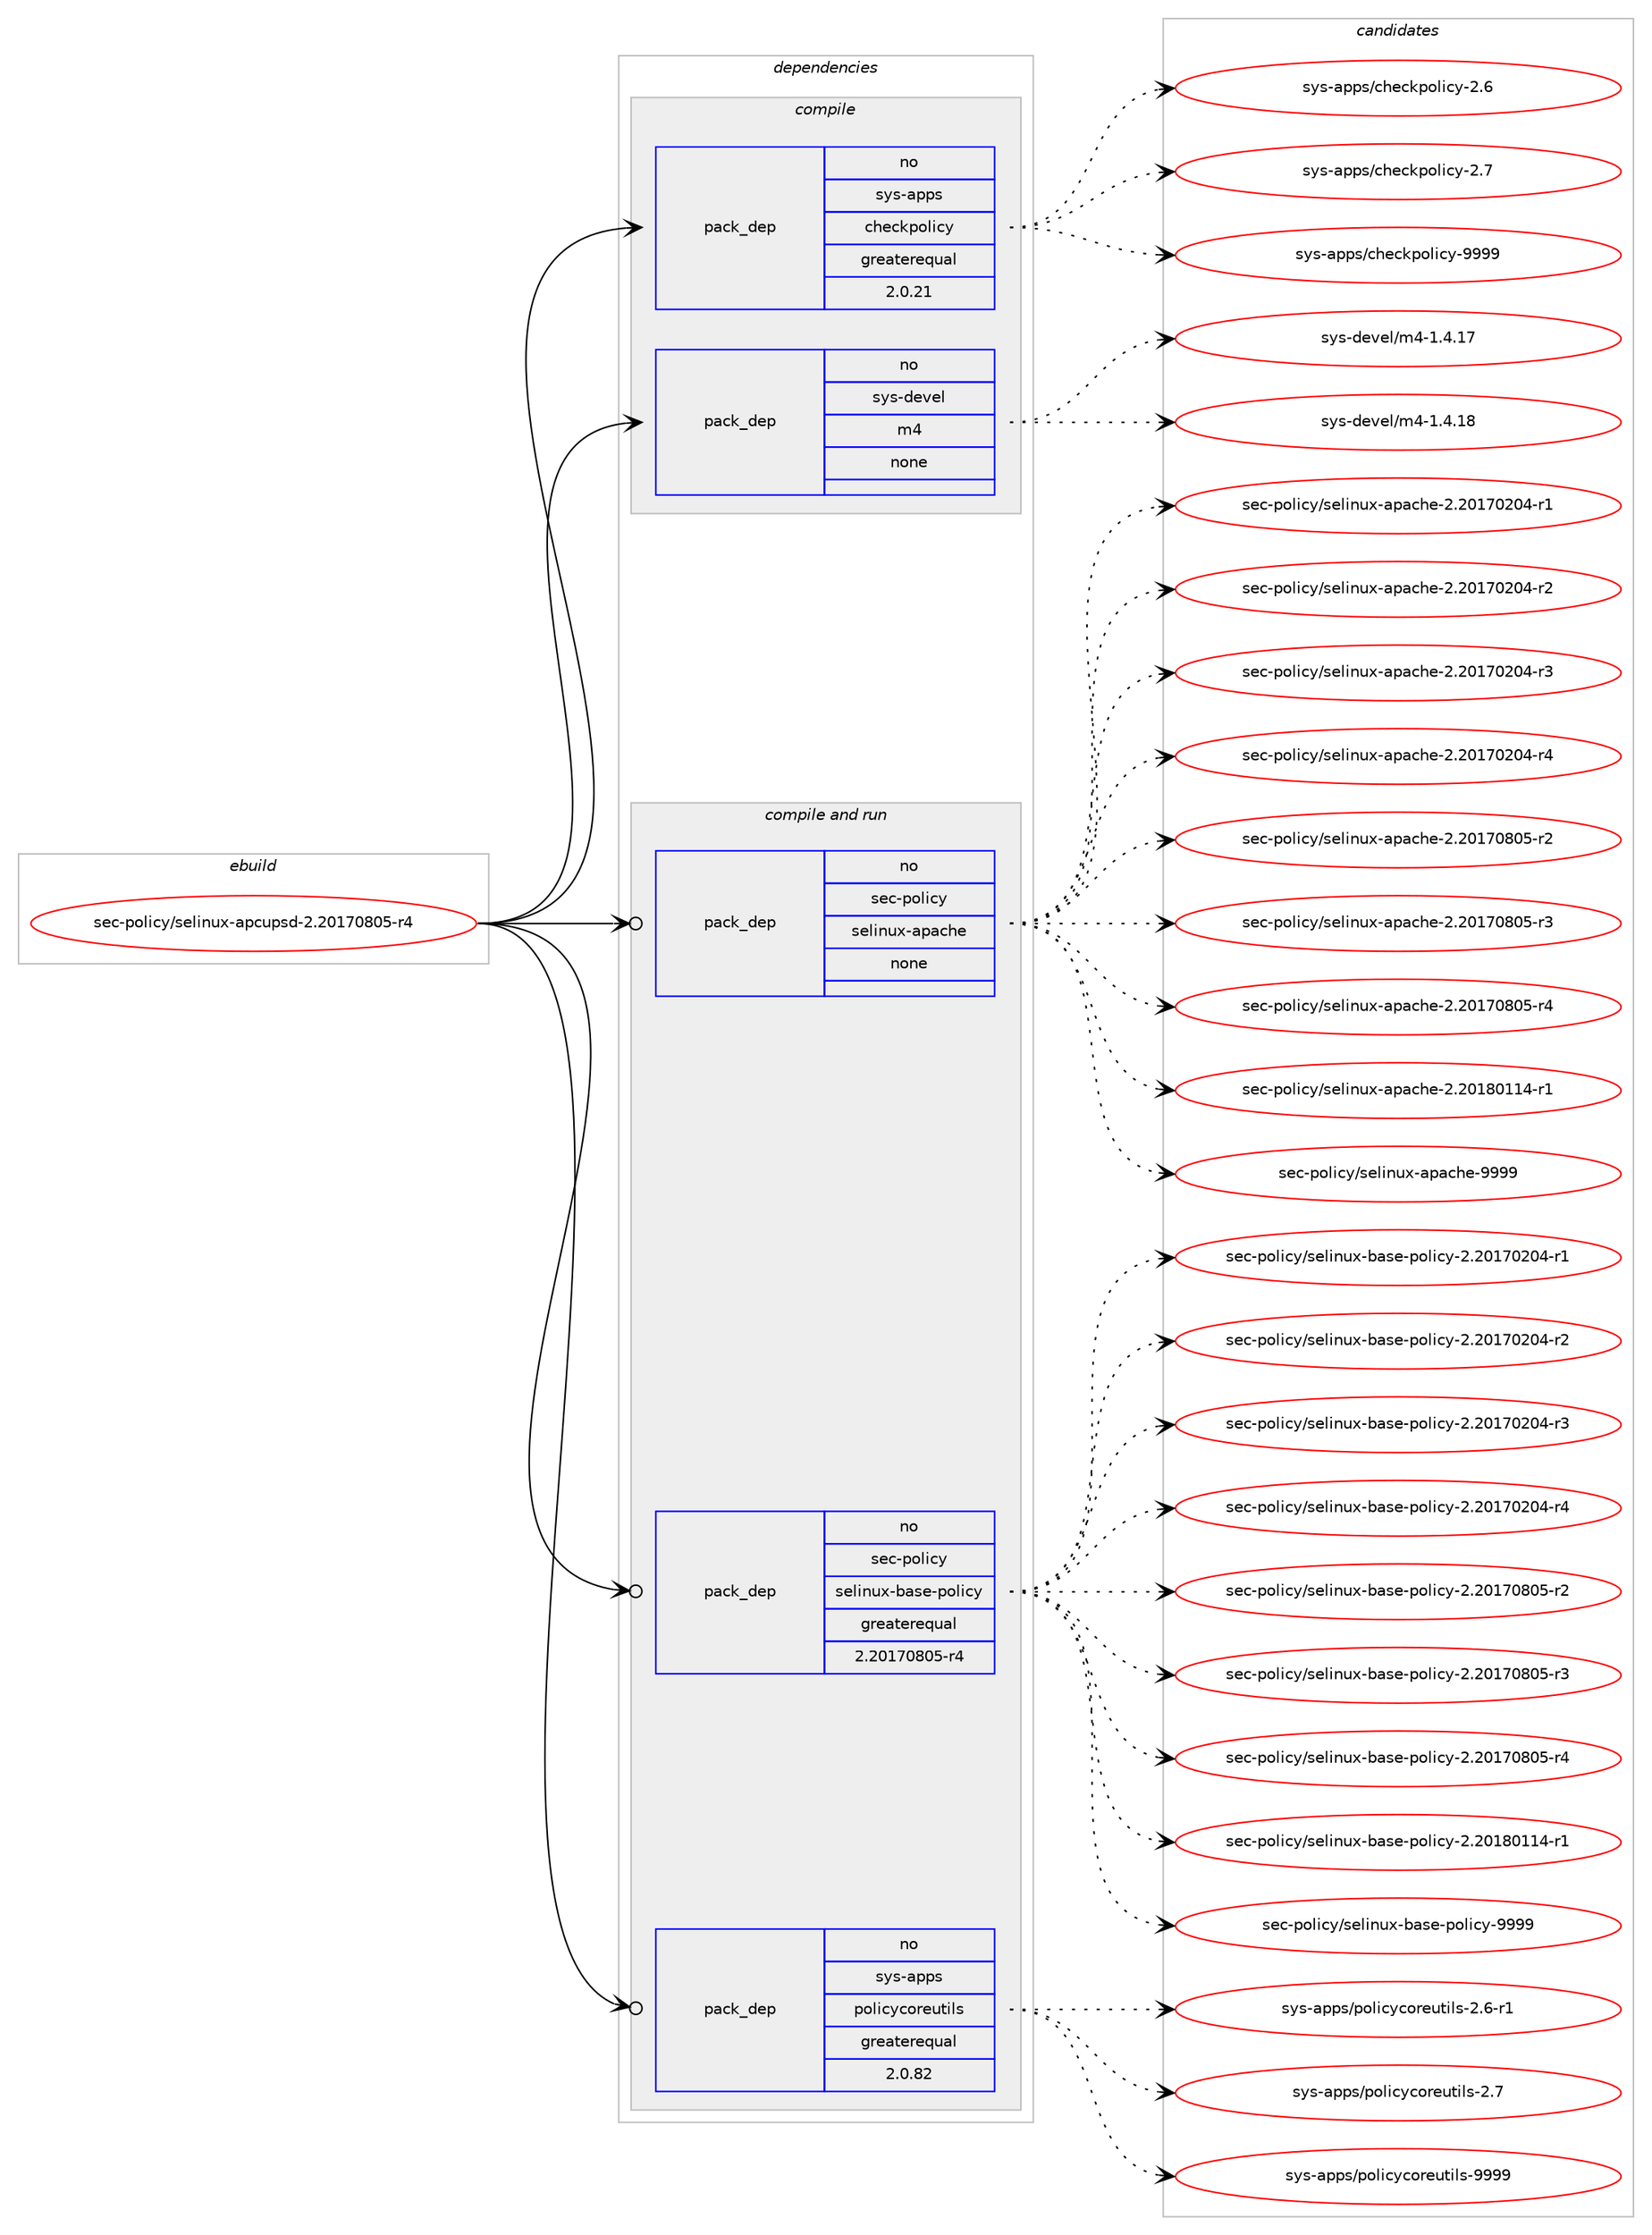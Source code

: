 digraph prolog {

# *************
# Graph options
# *************

newrank=true;
concentrate=true;
compound=true;
graph [rankdir=LR,fontname=Helvetica,fontsize=10,ranksep=1.5];#, ranksep=2.5, nodesep=0.2];
edge  [arrowhead=vee];
node  [fontname=Helvetica,fontsize=10];

# **********
# The ebuild
# **********

subgraph cluster_leftcol {
color=gray;
rank=same;
label=<<i>ebuild</i>>;
id [label="sec-policy/selinux-apcupsd-2.20170805-r4", color=red, width=4, href="../sec-policy/selinux-apcupsd-2.20170805-r4.svg"];
}

# ****************
# The dependencies
# ****************

subgraph cluster_midcol {
color=gray;
label=<<i>dependencies</i>>;
subgraph cluster_compile {
fillcolor="#eeeeee";
style=filled;
label=<<i>compile</i>>;
subgraph pack1141 {
dependency1563 [label=<<TABLE BORDER="0" CELLBORDER="1" CELLSPACING="0" CELLPADDING="4" WIDTH="220"><TR><TD ROWSPAN="6" CELLPADDING="30">pack_dep</TD></TR><TR><TD WIDTH="110">no</TD></TR><TR><TD>sys-apps</TD></TR><TR><TD>checkpolicy</TD></TR><TR><TD>greaterequal</TD></TR><TR><TD>2.0.21</TD></TR></TABLE>>, shape=none, color=blue];
}
id:e -> dependency1563:w [weight=20,style="solid",arrowhead="vee"];
subgraph pack1142 {
dependency1564 [label=<<TABLE BORDER="0" CELLBORDER="1" CELLSPACING="0" CELLPADDING="4" WIDTH="220"><TR><TD ROWSPAN="6" CELLPADDING="30">pack_dep</TD></TR><TR><TD WIDTH="110">no</TD></TR><TR><TD>sys-devel</TD></TR><TR><TD>m4</TD></TR><TR><TD>none</TD></TR><TR><TD></TD></TR></TABLE>>, shape=none, color=blue];
}
id:e -> dependency1564:w [weight=20,style="solid",arrowhead="vee"];
}
subgraph cluster_compileandrun {
fillcolor="#eeeeee";
style=filled;
label=<<i>compile and run</i>>;
subgraph pack1143 {
dependency1565 [label=<<TABLE BORDER="0" CELLBORDER="1" CELLSPACING="0" CELLPADDING="4" WIDTH="220"><TR><TD ROWSPAN="6" CELLPADDING="30">pack_dep</TD></TR><TR><TD WIDTH="110">no</TD></TR><TR><TD>sec-policy</TD></TR><TR><TD>selinux-apache</TD></TR><TR><TD>none</TD></TR><TR><TD></TD></TR></TABLE>>, shape=none, color=blue];
}
id:e -> dependency1565:w [weight=20,style="solid",arrowhead="odotvee"];
subgraph pack1144 {
dependency1566 [label=<<TABLE BORDER="0" CELLBORDER="1" CELLSPACING="0" CELLPADDING="4" WIDTH="220"><TR><TD ROWSPAN="6" CELLPADDING="30">pack_dep</TD></TR><TR><TD WIDTH="110">no</TD></TR><TR><TD>sec-policy</TD></TR><TR><TD>selinux-base-policy</TD></TR><TR><TD>greaterequal</TD></TR><TR><TD>2.20170805-r4</TD></TR></TABLE>>, shape=none, color=blue];
}
id:e -> dependency1566:w [weight=20,style="solid",arrowhead="odotvee"];
subgraph pack1145 {
dependency1567 [label=<<TABLE BORDER="0" CELLBORDER="1" CELLSPACING="0" CELLPADDING="4" WIDTH="220"><TR><TD ROWSPAN="6" CELLPADDING="30">pack_dep</TD></TR><TR><TD WIDTH="110">no</TD></TR><TR><TD>sys-apps</TD></TR><TR><TD>policycoreutils</TD></TR><TR><TD>greaterequal</TD></TR><TR><TD>2.0.82</TD></TR></TABLE>>, shape=none, color=blue];
}
id:e -> dependency1567:w [weight=20,style="solid",arrowhead="odotvee"];
}
subgraph cluster_run {
fillcolor="#eeeeee";
style=filled;
label=<<i>run</i>>;
}
}

# **************
# The candidates
# **************

subgraph cluster_choices {
rank=same;
color=gray;
label=<<i>candidates</i>>;

subgraph choice1141 {
color=black;
nodesep=1;
choice11512111545971121121154799104101991071121111081059912145504654 [label="sys-apps/checkpolicy-2.6", color=red, width=4,href="../sys-apps/checkpolicy-2.6.svg"];
choice11512111545971121121154799104101991071121111081059912145504655 [label="sys-apps/checkpolicy-2.7", color=red, width=4,href="../sys-apps/checkpolicy-2.7.svg"];
choice1151211154597112112115479910410199107112111108105991214557575757 [label="sys-apps/checkpolicy-9999", color=red, width=4,href="../sys-apps/checkpolicy-9999.svg"];
dependency1563:e -> choice11512111545971121121154799104101991071121111081059912145504654:w [style=dotted,weight="100"];
dependency1563:e -> choice11512111545971121121154799104101991071121111081059912145504655:w [style=dotted,weight="100"];
dependency1563:e -> choice1151211154597112112115479910410199107112111108105991214557575757:w [style=dotted,weight="100"];
}
subgraph choice1142 {
color=black;
nodesep=1;
choice11512111545100101118101108471095245494652464955 [label="sys-devel/m4-1.4.17", color=red, width=4,href="../sys-devel/m4-1.4.17.svg"];
choice11512111545100101118101108471095245494652464956 [label="sys-devel/m4-1.4.18", color=red, width=4,href="../sys-devel/m4-1.4.18.svg"];
dependency1564:e -> choice11512111545100101118101108471095245494652464955:w [style=dotted,weight="100"];
dependency1564:e -> choice11512111545100101118101108471095245494652464956:w [style=dotted,weight="100"];
}
subgraph choice1143 {
color=black;
nodesep=1;
choice115101994511211110810599121471151011081051101171204597112979910410145504650484955485048524511449 [label="sec-policy/selinux-apache-2.20170204-r1", color=red, width=4,href="../sec-policy/selinux-apache-2.20170204-r1.svg"];
choice115101994511211110810599121471151011081051101171204597112979910410145504650484955485048524511450 [label="sec-policy/selinux-apache-2.20170204-r2", color=red, width=4,href="../sec-policy/selinux-apache-2.20170204-r2.svg"];
choice115101994511211110810599121471151011081051101171204597112979910410145504650484955485048524511451 [label="sec-policy/selinux-apache-2.20170204-r3", color=red, width=4,href="../sec-policy/selinux-apache-2.20170204-r3.svg"];
choice115101994511211110810599121471151011081051101171204597112979910410145504650484955485048524511452 [label="sec-policy/selinux-apache-2.20170204-r4", color=red, width=4,href="../sec-policy/selinux-apache-2.20170204-r4.svg"];
choice115101994511211110810599121471151011081051101171204597112979910410145504650484955485648534511450 [label="sec-policy/selinux-apache-2.20170805-r2", color=red, width=4,href="../sec-policy/selinux-apache-2.20170805-r2.svg"];
choice115101994511211110810599121471151011081051101171204597112979910410145504650484955485648534511451 [label="sec-policy/selinux-apache-2.20170805-r3", color=red, width=4,href="../sec-policy/selinux-apache-2.20170805-r3.svg"];
choice115101994511211110810599121471151011081051101171204597112979910410145504650484955485648534511452 [label="sec-policy/selinux-apache-2.20170805-r4", color=red, width=4,href="../sec-policy/selinux-apache-2.20170805-r4.svg"];
choice115101994511211110810599121471151011081051101171204597112979910410145504650484956484949524511449 [label="sec-policy/selinux-apache-2.20180114-r1", color=red, width=4,href="../sec-policy/selinux-apache-2.20180114-r1.svg"];
choice11510199451121111081059912147115101108105110117120459711297991041014557575757 [label="sec-policy/selinux-apache-9999", color=red, width=4,href="../sec-policy/selinux-apache-9999.svg"];
dependency1565:e -> choice115101994511211110810599121471151011081051101171204597112979910410145504650484955485048524511449:w [style=dotted,weight="100"];
dependency1565:e -> choice115101994511211110810599121471151011081051101171204597112979910410145504650484955485048524511450:w [style=dotted,weight="100"];
dependency1565:e -> choice115101994511211110810599121471151011081051101171204597112979910410145504650484955485048524511451:w [style=dotted,weight="100"];
dependency1565:e -> choice115101994511211110810599121471151011081051101171204597112979910410145504650484955485048524511452:w [style=dotted,weight="100"];
dependency1565:e -> choice115101994511211110810599121471151011081051101171204597112979910410145504650484955485648534511450:w [style=dotted,weight="100"];
dependency1565:e -> choice115101994511211110810599121471151011081051101171204597112979910410145504650484955485648534511451:w [style=dotted,weight="100"];
dependency1565:e -> choice115101994511211110810599121471151011081051101171204597112979910410145504650484955485648534511452:w [style=dotted,weight="100"];
dependency1565:e -> choice115101994511211110810599121471151011081051101171204597112979910410145504650484956484949524511449:w [style=dotted,weight="100"];
dependency1565:e -> choice11510199451121111081059912147115101108105110117120459711297991041014557575757:w [style=dotted,weight="100"];
}
subgraph choice1144 {
color=black;
nodesep=1;
choice11510199451121111081059912147115101108105110117120459897115101451121111081059912145504650484955485048524511449 [label="sec-policy/selinux-base-policy-2.20170204-r1", color=red, width=4,href="../sec-policy/selinux-base-policy-2.20170204-r1.svg"];
choice11510199451121111081059912147115101108105110117120459897115101451121111081059912145504650484955485048524511450 [label="sec-policy/selinux-base-policy-2.20170204-r2", color=red, width=4,href="../sec-policy/selinux-base-policy-2.20170204-r2.svg"];
choice11510199451121111081059912147115101108105110117120459897115101451121111081059912145504650484955485048524511451 [label="sec-policy/selinux-base-policy-2.20170204-r3", color=red, width=4,href="../sec-policy/selinux-base-policy-2.20170204-r3.svg"];
choice11510199451121111081059912147115101108105110117120459897115101451121111081059912145504650484955485048524511452 [label="sec-policy/selinux-base-policy-2.20170204-r4", color=red, width=4,href="../sec-policy/selinux-base-policy-2.20170204-r4.svg"];
choice11510199451121111081059912147115101108105110117120459897115101451121111081059912145504650484955485648534511450 [label="sec-policy/selinux-base-policy-2.20170805-r2", color=red, width=4,href="../sec-policy/selinux-base-policy-2.20170805-r2.svg"];
choice11510199451121111081059912147115101108105110117120459897115101451121111081059912145504650484955485648534511451 [label="sec-policy/selinux-base-policy-2.20170805-r3", color=red, width=4,href="../sec-policy/selinux-base-policy-2.20170805-r3.svg"];
choice11510199451121111081059912147115101108105110117120459897115101451121111081059912145504650484955485648534511452 [label="sec-policy/selinux-base-policy-2.20170805-r4", color=red, width=4,href="../sec-policy/selinux-base-policy-2.20170805-r4.svg"];
choice11510199451121111081059912147115101108105110117120459897115101451121111081059912145504650484956484949524511449 [label="sec-policy/selinux-base-policy-2.20180114-r1", color=red, width=4,href="../sec-policy/selinux-base-policy-2.20180114-r1.svg"];
choice1151019945112111108105991214711510110810511011712045989711510145112111108105991214557575757 [label="sec-policy/selinux-base-policy-9999", color=red, width=4,href="../sec-policy/selinux-base-policy-9999.svg"];
dependency1566:e -> choice11510199451121111081059912147115101108105110117120459897115101451121111081059912145504650484955485048524511449:w [style=dotted,weight="100"];
dependency1566:e -> choice11510199451121111081059912147115101108105110117120459897115101451121111081059912145504650484955485048524511450:w [style=dotted,weight="100"];
dependency1566:e -> choice11510199451121111081059912147115101108105110117120459897115101451121111081059912145504650484955485048524511451:w [style=dotted,weight="100"];
dependency1566:e -> choice11510199451121111081059912147115101108105110117120459897115101451121111081059912145504650484955485048524511452:w [style=dotted,weight="100"];
dependency1566:e -> choice11510199451121111081059912147115101108105110117120459897115101451121111081059912145504650484955485648534511450:w [style=dotted,weight="100"];
dependency1566:e -> choice11510199451121111081059912147115101108105110117120459897115101451121111081059912145504650484955485648534511451:w [style=dotted,weight="100"];
dependency1566:e -> choice11510199451121111081059912147115101108105110117120459897115101451121111081059912145504650484955485648534511452:w [style=dotted,weight="100"];
dependency1566:e -> choice11510199451121111081059912147115101108105110117120459897115101451121111081059912145504650484956484949524511449:w [style=dotted,weight="100"];
dependency1566:e -> choice1151019945112111108105991214711510110810511011712045989711510145112111108105991214557575757:w [style=dotted,weight="100"];
}
subgraph choice1145 {
color=black;
nodesep=1;
choice1151211154597112112115471121111081059912199111114101117116105108115455046544511449 [label="sys-apps/policycoreutils-2.6-r1", color=red, width=4,href="../sys-apps/policycoreutils-2.6-r1.svg"];
choice115121115459711211211547112111108105991219911111410111711610510811545504655 [label="sys-apps/policycoreutils-2.7", color=red, width=4,href="../sys-apps/policycoreutils-2.7.svg"];
choice11512111545971121121154711211110810599121991111141011171161051081154557575757 [label="sys-apps/policycoreutils-9999", color=red, width=4,href="../sys-apps/policycoreutils-9999.svg"];
dependency1567:e -> choice1151211154597112112115471121111081059912199111114101117116105108115455046544511449:w [style=dotted,weight="100"];
dependency1567:e -> choice115121115459711211211547112111108105991219911111410111711610510811545504655:w [style=dotted,weight="100"];
dependency1567:e -> choice11512111545971121121154711211110810599121991111141011171161051081154557575757:w [style=dotted,weight="100"];
}
}

}
